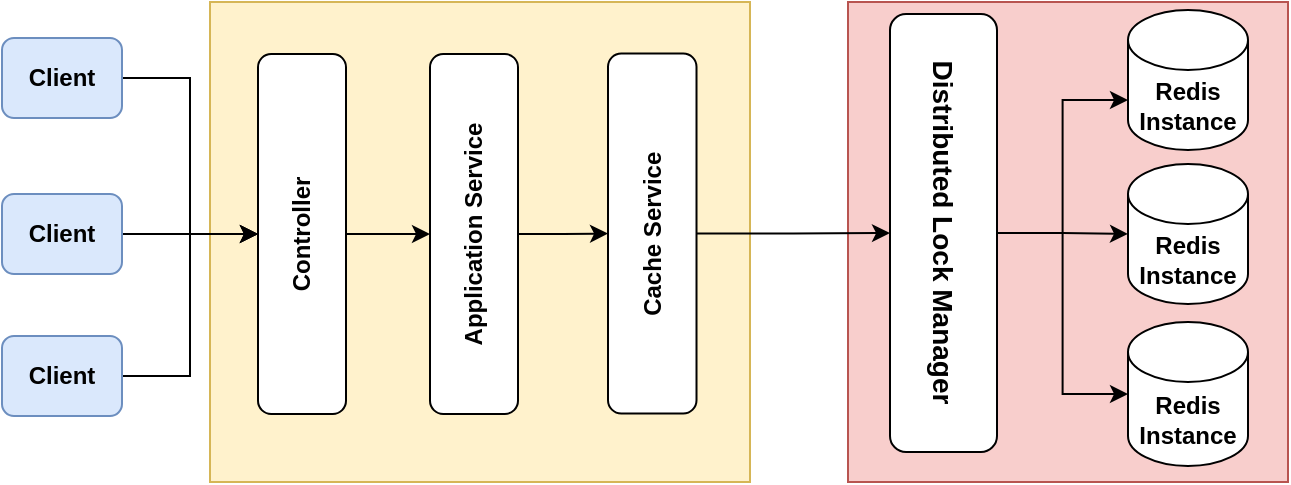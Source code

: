 <mxfile version="16.6.4" type="github">
  <diagram id="er_HDEy9bf0GrWF6goJZ" name="Page-1">
    <mxGraphModel dx="1038" dy="539" grid="1" gridSize="10" guides="1" tooltips="1" connect="1" arrows="1" fold="1" page="1" pageScale="1" pageWidth="827" pageHeight="1169" math="0" shadow="0">
      <root>
        <mxCell id="0" />
        <mxCell id="1" parent="0" />
        <mxCell id="_3Aica1v90aevyf4T9b9-7" value="" style="rounded=0;whiteSpace=wrap;html=1;fillColor=#f8cecc;strokeColor=#b85450;fontStyle=1" vertex="1" parent="1">
          <mxGeometry x="540" y="120" width="220" height="240" as="geometry" />
        </mxCell>
        <mxCell id="_3Aica1v90aevyf4T9b9-1" value="" style="rounded=0;whiteSpace=wrap;html=1;fillColor=#fff2cc;strokeColor=#d6b656;fontStyle=1" vertex="1" parent="1">
          <mxGeometry x="221" y="120" width="270" height="240" as="geometry" />
        </mxCell>
        <mxCell id="_3Aica1v90aevyf4T9b9-5" style="edgeStyle=orthogonalEdgeStyle;rounded=0;orthogonalLoop=1;jettySize=auto;html=1;entryX=0.5;entryY=0;entryDx=0;entryDy=0;fontStyle=1" edge="1" parent="1" source="_3Aica1v90aevyf4T9b9-2" target="_3Aica1v90aevyf4T9b9-3">
          <mxGeometry relative="1" as="geometry" />
        </mxCell>
        <mxCell id="_3Aica1v90aevyf4T9b9-2" value="Controller" style="rounded=1;whiteSpace=wrap;html=1;fontStyle=1;rotation=-90;" vertex="1" parent="1">
          <mxGeometry x="177" y="214" width="180" height="44" as="geometry" />
        </mxCell>
        <mxCell id="_3Aica1v90aevyf4T9b9-6" style="edgeStyle=orthogonalEdgeStyle;rounded=0;orthogonalLoop=1;jettySize=auto;html=1;entryX=0.5;entryY=0;entryDx=0;entryDy=0;fontStyle=1" edge="1" parent="1" source="_3Aica1v90aevyf4T9b9-3" target="_3Aica1v90aevyf4T9b9-4">
          <mxGeometry relative="1" as="geometry" />
        </mxCell>
        <mxCell id="_3Aica1v90aevyf4T9b9-3" value="Application Service" style="rounded=1;whiteSpace=wrap;html=1;fontStyle=1;rotation=-90;" vertex="1" parent="1">
          <mxGeometry x="263" y="214" width="180" height="44" as="geometry" />
        </mxCell>
        <mxCell id="_3Aica1v90aevyf4T9b9-29" style="edgeStyle=orthogonalEdgeStyle;rounded=0;orthogonalLoop=1;jettySize=auto;html=1;fontStyle=1" edge="1" parent="1" source="_3Aica1v90aevyf4T9b9-4" target="_3Aica1v90aevyf4T9b9-11">
          <mxGeometry relative="1" as="geometry" />
        </mxCell>
        <mxCell id="_3Aica1v90aevyf4T9b9-4" value="Cache Service" style="rounded=1;whiteSpace=wrap;html=1;fontStyle=1;rotation=-90;" vertex="1" parent="1">
          <mxGeometry x="352.13" y="213.63" width="180" height="44.25" as="geometry" />
        </mxCell>
        <mxCell id="_3Aica1v90aevyf4T9b9-10" value="&lt;span&gt;Redis Instance&lt;/span&gt;" style="shape=cylinder3;whiteSpace=wrap;html=1;boundedLbl=1;backgroundOutline=1;size=15;fontStyle=1" vertex="1" parent="1">
          <mxGeometry x="680" y="280" width="60" height="72" as="geometry" />
        </mxCell>
        <mxCell id="_3Aica1v90aevyf4T9b9-34" style="edgeStyle=orthogonalEdgeStyle;rounded=0;orthogonalLoop=1;jettySize=auto;html=1;entryX=0;entryY=0;entryDx=0;entryDy=45;entryPerimeter=0;fontSize=14;" edge="1" parent="1" source="_3Aica1v90aevyf4T9b9-11" target="_3Aica1v90aevyf4T9b9-30">
          <mxGeometry relative="1" as="geometry" />
        </mxCell>
        <mxCell id="_3Aica1v90aevyf4T9b9-35" style="edgeStyle=orthogonalEdgeStyle;rounded=0;orthogonalLoop=1;jettySize=auto;html=1;entryX=0;entryY=0.5;entryDx=0;entryDy=0;entryPerimeter=0;fontSize=14;" edge="1" parent="1" source="_3Aica1v90aevyf4T9b9-11" target="_3Aica1v90aevyf4T9b9-31">
          <mxGeometry relative="1" as="geometry" />
        </mxCell>
        <mxCell id="_3Aica1v90aevyf4T9b9-36" style="edgeStyle=orthogonalEdgeStyle;rounded=0;orthogonalLoop=1;jettySize=auto;html=1;fontSize=14;" edge="1" parent="1" source="_3Aica1v90aevyf4T9b9-11" target="_3Aica1v90aevyf4T9b9-10">
          <mxGeometry relative="1" as="geometry" />
        </mxCell>
        <mxCell id="_3Aica1v90aevyf4T9b9-11" value="Distributed Lock Manager" style="rounded=1;whiteSpace=wrap;html=1;fontStyle=1;rotation=90;fontSize=14;" vertex="1" parent="1">
          <mxGeometry x="478.25" y="208.75" width="219" height="53.5" as="geometry" />
        </mxCell>
        <mxCell id="_3Aica1v90aevyf4T9b9-17" style="edgeStyle=orthogonalEdgeStyle;rounded=0;orthogonalLoop=1;jettySize=auto;html=1;fontStyle=1" edge="1" parent="1" source="_3Aica1v90aevyf4T9b9-13" target="_3Aica1v90aevyf4T9b9-2">
          <mxGeometry relative="1" as="geometry" />
        </mxCell>
        <mxCell id="_3Aica1v90aevyf4T9b9-13" value="Client" style="rounded=1;whiteSpace=wrap;html=1;fillColor=#dae8fc;strokeColor=#6c8ebf;fontStyle=1" vertex="1" parent="1">
          <mxGeometry x="117" y="138" width="60" height="40" as="geometry" />
        </mxCell>
        <mxCell id="_3Aica1v90aevyf4T9b9-38" style="edgeStyle=orthogonalEdgeStyle;rounded=0;orthogonalLoop=1;jettySize=auto;html=1;fontSize=14;" edge="1" parent="1" source="_3Aica1v90aevyf4T9b9-21" target="_3Aica1v90aevyf4T9b9-2">
          <mxGeometry relative="1" as="geometry" />
        </mxCell>
        <mxCell id="_3Aica1v90aevyf4T9b9-21" value="&lt;span&gt;Client&lt;/span&gt;" style="rounded=1;whiteSpace=wrap;html=1;fillColor=#dae8fc;strokeColor=#6c8ebf;fontStyle=1" vertex="1" parent="1">
          <mxGeometry x="117" y="287" width="60" height="40" as="geometry" />
        </mxCell>
        <mxCell id="_3Aica1v90aevyf4T9b9-39" style="edgeStyle=orthogonalEdgeStyle;rounded=0;orthogonalLoop=1;jettySize=auto;html=1;entryX=0.5;entryY=0;entryDx=0;entryDy=0;fontSize=14;" edge="1" parent="1" source="_3Aica1v90aevyf4T9b9-22" target="_3Aica1v90aevyf4T9b9-2">
          <mxGeometry relative="1" as="geometry" />
        </mxCell>
        <mxCell id="_3Aica1v90aevyf4T9b9-22" value="&lt;span&gt;Client&lt;/span&gt;" style="rounded=1;whiteSpace=wrap;html=1;fillColor=#dae8fc;strokeColor=#6c8ebf;fontStyle=1" vertex="1" parent="1">
          <mxGeometry x="117" y="216" width="60" height="40" as="geometry" />
        </mxCell>
        <mxCell id="_3Aica1v90aevyf4T9b9-30" value="Redis Instance" style="shape=cylinder3;whiteSpace=wrap;html=1;boundedLbl=1;backgroundOutline=1;size=15;fontStyle=1" vertex="1" parent="1">
          <mxGeometry x="680" y="124" width="60" height="70" as="geometry" />
        </mxCell>
        <mxCell id="_3Aica1v90aevyf4T9b9-31" value="&lt;span&gt;Redis Instance&lt;/span&gt;" style="shape=cylinder3;whiteSpace=wrap;html=1;boundedLbl=1;backgroundOutline=1;size=15;fontStyle=1" vertex="1" parent="1">
          <mxGeometry x="680" y="201" width="60" height="70" as="geometry" />
        </mxCell>
      </root>
    </mxGraphModel>
  </diagram>
</mxfile>
